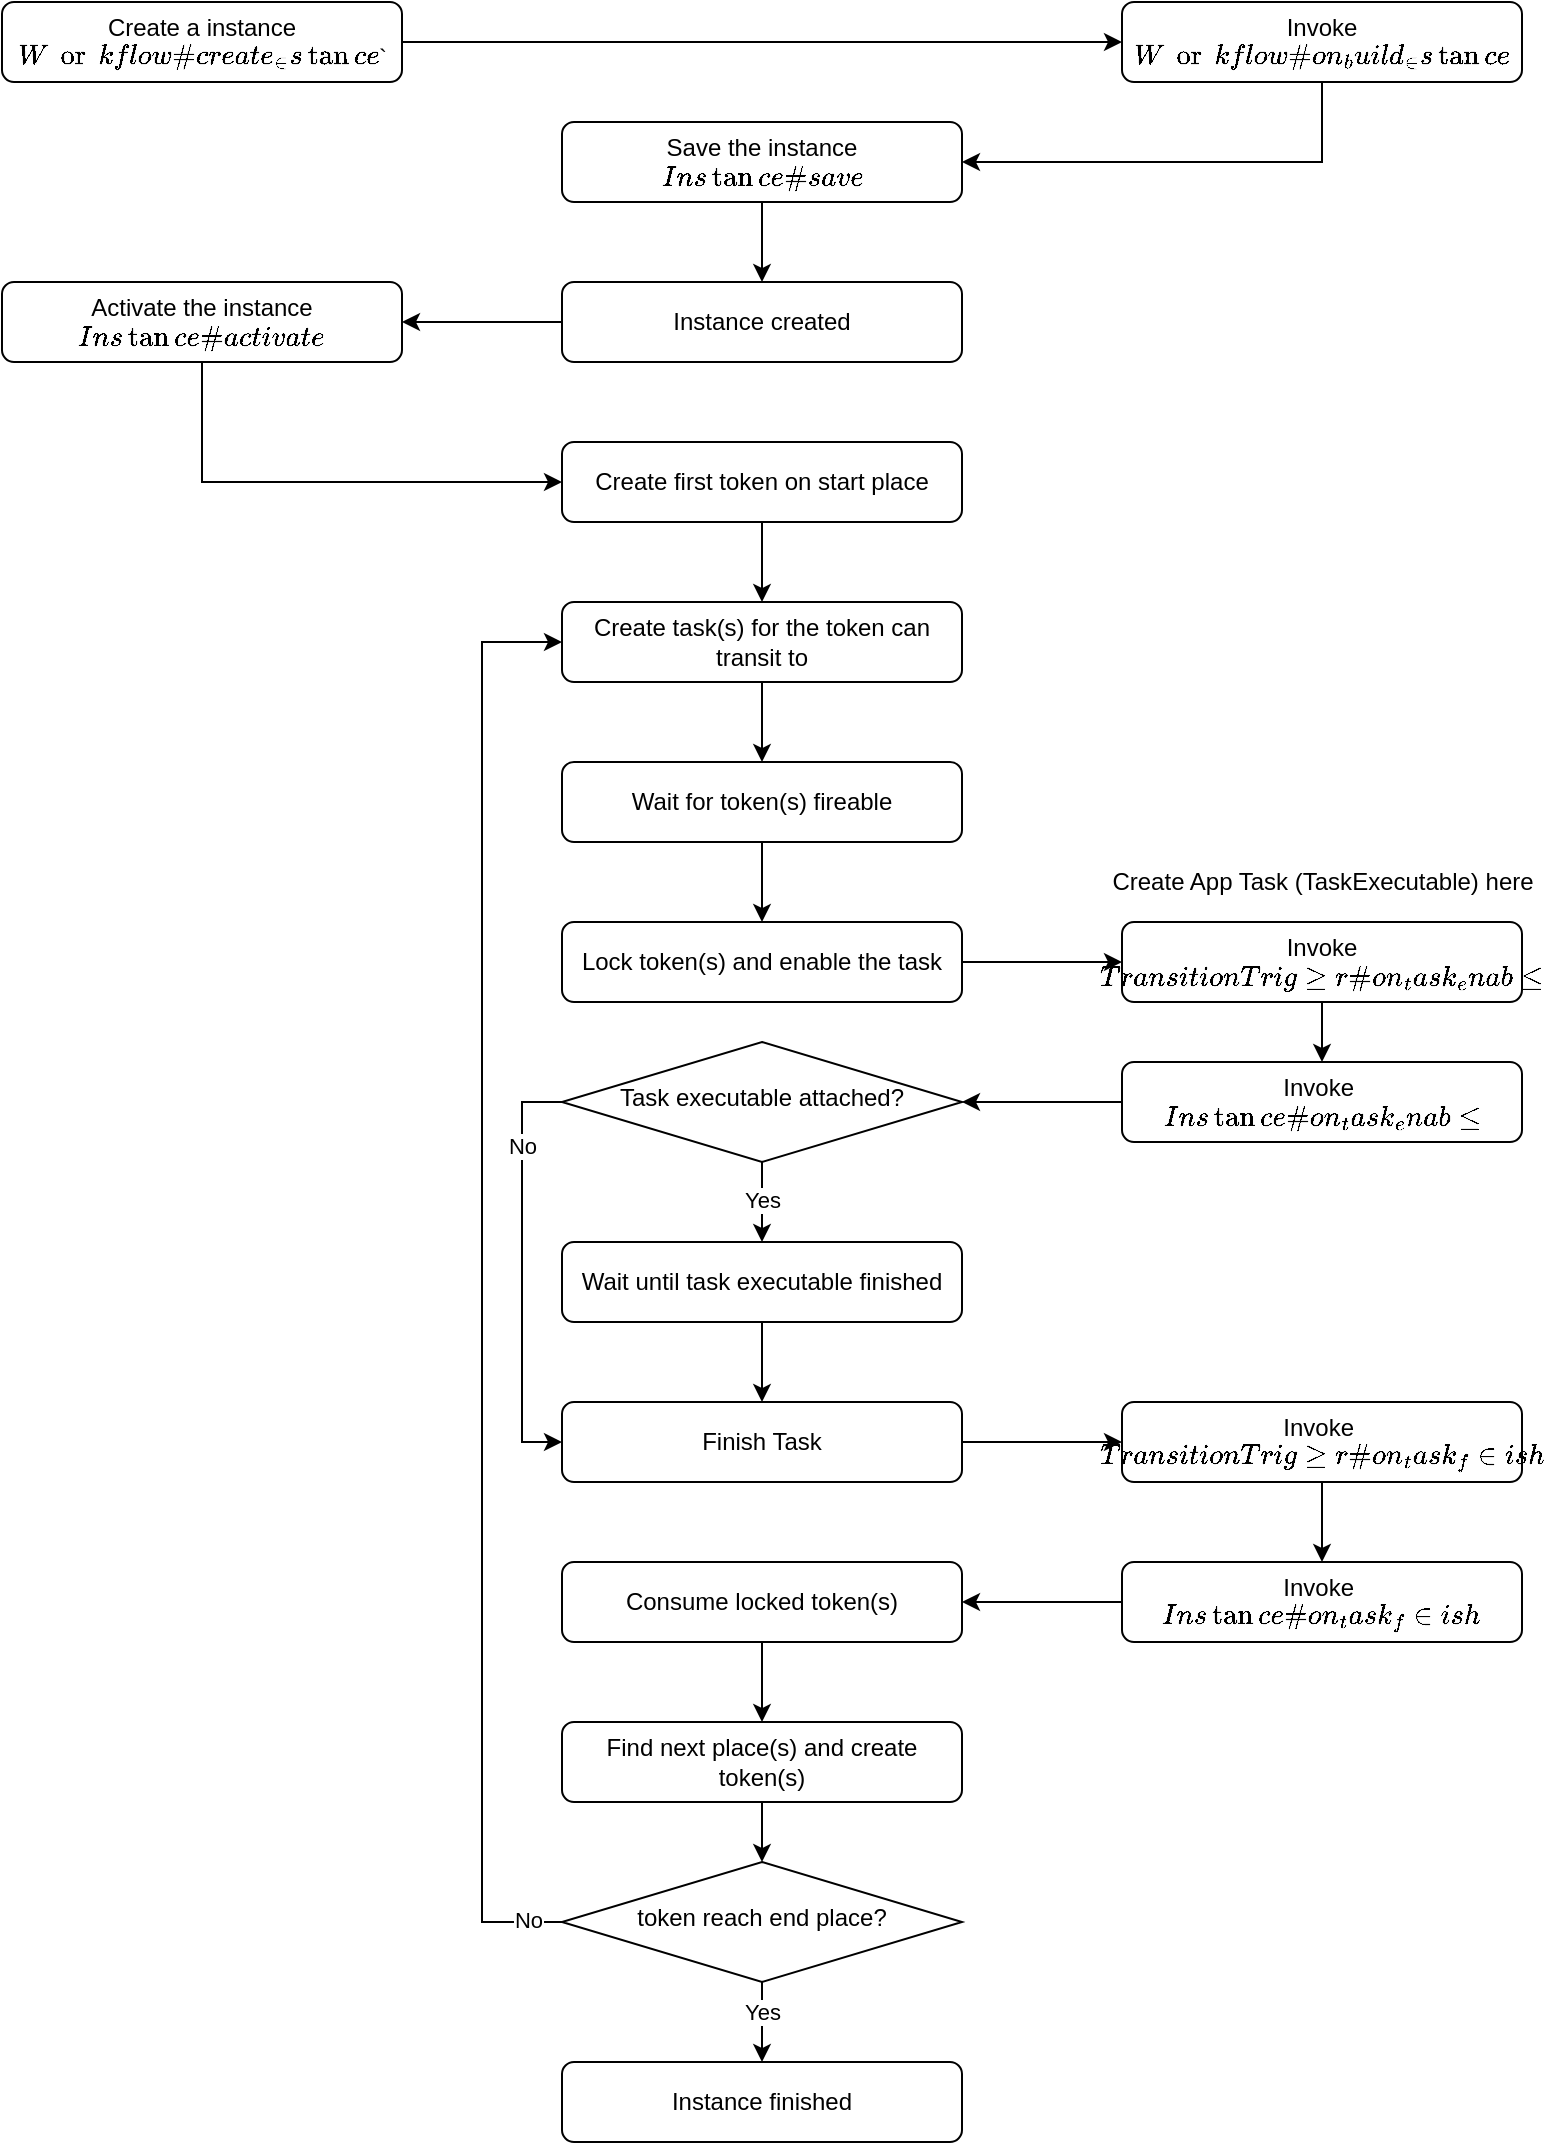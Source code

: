 <mxfile version="13.3.1" type="device"><diagram id="C5RBs43oDa-KdzZeNtuy" name="Page-1"><mxGraphModel dx="1106" dy="900" grid="1" gridSize="10" guides="1" tooltips="1" connect="1" arrows="1" fold="1" page="1" pageScale="1" pageWidth="827" pageHeight="1169" math="0" shadow="0"><root><mxCell id="WIyWlLk6GJQsqaUBKTNV-0"/><mxCell id="WIyWlLk6GJQsqaUBKTNV-1" parent="WIyWlLk6GJQsqaUBKTNV-0"/><mxCell id="4B-R0YEc0uj-QgziL0Zl-4" value="" style="edgeStyle=orthogonalEdgeStyle;rounded=0;orthogonalLoop=1;jettySize=auto;html=1;" parent="WIyWlLk6GJQsqaUBKTNV-1" source="WIyWlLk6GJQsqaUBKTNV-3" target="4B-R0YEc0uj-QgziL0Zl-3" edge="1"><mxGeometry relative="1" as="geometry"/></mxCell><mxCell id="WIyWlLk6GJQsqaUBKTNV-3" value="Instance created" style="rounded=1;whiteSpace=wrap;html=1;fontSize=12;glass=0;strokeWidth=1;shadow=0;" parent="WIyWlLk6GJQsqaUBKTNV-1" vertex="1"><mxGeometry x="320" y="200" width="200" height="40" as="geometry"/></mxCell><mxCell id="hKg1TA0ESgF8vcDtVUIK-6" style="edgeStyle=orthogonalEdgeStyle;rounded=0;orthogonalLoop=1;jettySize=auto;html=1;entryX=0;entryY=0.5;entryDx=0;entryDy=0;exitX=0.5;exitY=1;exitDx=0;exitDy=0;" parent="WIyWlLk6GJQsqaUBKTNV-1" source="4B-R0YEc0uj-QgziL0Zl-3" target="4B-R0YEc0uj-QgziL0Zl-6" edge="1"><mxGeometry relative="1" as="geometry"><mxPoint x="130" y="170" as="sourcePoint"/><Array as="points"><mxPoint x="140" y="300"/></Array></mxGeometry></mxCell><mxCell id="4B-R0YEc0uj-QgziL0Zl-3" value="Activate the instance&lt;br&gt;`Instance#activate`" style="rounded=1;whiteSpace=wrap;html=1;fontSize=12;glass=0;strokeWidth=1;shadow=0;" parent="WIyWlLk6GJQsqaUBKTNV-1" vertex="1"><mxGeometry x="40" y="200" width="200" height="40" as="geometry"/></mxCell><mxCell id="4B-R0YEc0uj-QgziL0Zl-15" value="" style="edgeStyle=orthogonalEdgeStyle;rounded=0;orthogonalLoop=1;jettySize=auto;html=1;" parent="WIyWlLk6GJQsqaUBKTNV-1" source="4B-R0YEc0uj-QgziL0Zl-6" target="4B-R0YEc0uj-QgziL0Zl-14" edge="1"><mxGeometry relative="1" as="geometry"/></mxCell><mxCell id="4B-R0YEc0uj-QgziL0Zl-6" value="Create first token on start place" style="rounded=1;whiteSpace=wrap;html=1;fontSize=12;glass=0;strokeWidth=1;shadow=0;" parent="WIyWlLk6GJQsqaUBKTNV-1" vertex="1"><mxGeometry x="320" y="280" width="200" height="40" as="geometry"/></mxCell><mxCell id="hKg1TA0ESgF8vcDtVUIK-31" style="edgeStyle=orthogonalEdgeStyle;rounded=0;orthogonalLoop=1;jettySize=auto;html=1;exitX=0.5;exitY=1;exitDx=0;exitDy=0;entryX=0.5;entryY=0;entryDx=0;entryDy=0;" parent="WIyWlLk6GJQsqaUBKTNV-1" source="4B-R0YEc0uj-QgziL0Zl-14" target="hKg1TA0ESgF8vcDtVUIK-29" edge="1"><mxGeometry relative="1" as="geometry"/></mxCell><mxCell id="4B-R0YEc0uj-QgziL0Zl-14" value="Create task(s) for the token can transit to" style="rounded=1;whiteSpace=wrap;html=1;fontSize=12;glass=0;strokeWidth=1;shadow=0;" parent="WIyWlLk6GJQsqaUBKTNV-1" vertex="1"><mxGeometry x="320" y="360" width="200" height="40" as="geometry"/></mxCell><mxCell id="hKg1TA0ESgF8vcDtVUIK-33" style="edgeStyle=orthogonalEdgeStyle;rounded=0;orthogonalLoop=1;jettySize=auto;html=1;exitX=1;exitY=0.5;exitDx=0;exitDy=0;entryX=0;entryY=0.5;entryDx=0;entryDy=0;" parent="WIyWlLk6GJQsqaUBKTNV-1" source="4B-R0YEc0uj-QgziL0Zl-26" target="4B-R0YEc0uj-QgziL0Zl-43" edge="1"><mxGeometry relative="1" as="geometry"/></mxCell><mxCell id="4B-R0YEc0uj-QgziL0Zl-26" value="Lock token(s) and enable the task" style="rounded=1;whiteSpace=wrap;html=1;fontSize=12;glass=0;strokeWidth=1;shadow=0;" parent="WIyWlLk6GJQsqaUBKTNV-1" vertex="1"><mxGeometry x="320" y="520" width="200" height="40" as="geometry"/></mxCell><mxCell id="4B-R0YEc0uj-QgziL0Zl-49" value="" style="edgeStyle=orthogonalEdgeStyle;rounded=0;orthogonalLoop=1;jettySize=auto;html=1;" parent="WIyWlLk6GJQsqaUBKTNV-1" source="4B-R0YEc0uj-QgziL0Zl-43" target="4B-R0YEc0uj-QgziL0Zl-48" edge="1"><mxGeometry relative="1" as="geometry"/></mxCell><mxCell id="4B-R0YEc0uj-QgziL0Zl-43" value="Invoke &lt;br&gt;`TransitionTrigger#on_task_enable`" style="rounded=1;whiteSpace=wrap;html=1;fontSize=12;glass=0;strokeWidth=1;shadow=0;" parent="WIyWlLk6GJQsqaUBKTNV-1" vertex="1"><mxGeometry x="600" y="520" width="200" height="40" as="geometry"/></mxCell><mxCell id="hKg1TA0ESgF8vcDtVUIK-38" style="edgeStyle=orthogonalEdgeStyle;rounded=0;orthogonalLoop=1;jettySize=auto;html=1;exitX=0;exitY=0.5;exitDx=0;exitDy=0;entryX=1;entryY=0.5;entryDx=0;entryDy=0;" parent="WIyWlLk6GJQsqaUBKTNV-1" source="4B-R0YEc0uj-QgziL0Zl-48" target="4B-R0YEc0uj-QgziL0Zl-40" edge="1"><mxGeometry relative="1" as="geometry"/></mxCell><mxCell id="4B-R0YEc0uj-QgziL0Zl-48" value="Invoke&amp;nbsp;&lt;br&gt;`Instance#on_task_enable`" style="rounded=1;whiteSpace=wrap;html=1;fontSize=12;glass=0;strokeWidth=1;shadow=0;" parent="WIyWlLk6GJQsqaUBKTNV-1" vertex="1"><mxGeometry x="600" y="590" width="200" height="40" as="geometry"/></mxCell><mxCell id="hKg1TA0ESgF8vcDtVUIK-39" style="edgeStyle=orthogonalEdgeStyle;rounded=0;orthogonalLoop=1;jettySize=auto;html=1;exitX=0.5;exitY=1;exitDx=0;exitDy=0;entryX=0.5;entryY=0;entryDx=0;entryDy=0;" parent="WIyWlLk6GJQsqaUBKTNV-1" source="4B-R0YEc0uj-QgziL0Zl-40" target="hKg1TA0ESgF8vcDtVUIK-37" edge="1"><mxGeometry relative="1" as="geometry"/></mxCell><mxCell id="hKg1TA0ESgF8vcDtVUIK-40" value="Yes" style="edgeLabel;html=1;align=center;verticalAlign=middle;resizable=0;points=[];" parent="hKg1TA0ESgF8vcDtVUIK-39" vertex="1" connectable="0"><mxGeometry x="-0.038" y="4" relative="1" as="geometry"><mxPoint x="-4" as="offset"/></mxGeometry></mxCell><mxCell id="hKg1TA0ESgF8vcDtVUIK-41" style="edgeStyle=orthogonalEdgeStyle;rounded=0;orthogonalLoop=1;jettySize=auto;html=1;exitX=0;exitY=0.5;exitDx=0;exitDy=0;entryX=0;entryY=0.5;entryDx=0;entryDy=0;" parent="WIyWlLk6GJQsqaUBKTNV-1" source="4B-R0YEc0uj-QgziL0Zl-40" target="4B-R0YEc0uj-QgziL0Zl-59" edge="1"><mxGeometry relative="1" as="geometry"/></mxCell><mxCell id="hKg1TA0ESgF8vcDtVUIK-42" value="No" style="edgeLabel;html=1;align=center;verticalAlign=middle;resizable=0;points=[];" parent="hKg1TA0ESgF8vcDtVUIK-41" vertex="1" connectable="0"><mxGeometry x="-0.634" relative="1" as="geometry"><mxPoint y="3.53" as="offset"/></mxGeometry></mxCell><mxCell id="4B-R0YEc0uj-QgziL0Zl-40" value="Task executable&amp;nbsp;attached?" style="rhombus;whiteSpace=wrap;html=1;shadow=0;fontFamily=Helvetica;fontSize=12;align=center;strokeWidth=1;spacing=6;spacingTop=-4;" parent="WIyWlLk6GJQsqaUBKTNV-1" vertex="1"><mxGeometry x="320" y="580" width="200" height="60" as="geometry"/></mxCell><mxCell id="4B-R0YEc0uj-QgziL0Zl-68" value="" style="edgeStyle=orthogonalEdgeStyle;rounded=0;orthogonalLoop=1;jettySize=auto;html=1;" parent="WIyWlLk6GJQsqaUBKTNV-1" source="4B-R0YEc0uj-QgziL0Zl-69" target="4B-R0YEc0uj-QgziL0Zl-67" edge="1"><mxGeometry relative="1" as="geometry"/></mxCell><mxCell id="4B-R0YEc0uj-QgziL0Zl-83" value="" style="edgeStyle=orthogonalEdgeStyle;rounded=0;orthogonalLoop=1;jettySize=auto;html=1;entryX=0;entryY=0.5;entryDx=0;entryDy=0;" parent="WIyWlLk6GJQsqaUBKTNV-1" source="4B-R0YEc0uj-QgziL0Zl-59" target="4B-R0YEc0uj-QgziL0Zl-82" edge="1"><mxGeometry relative="1" as="geometry"/></mxCell><mxCell id="4B-R0YEc0uj-QgziL0Zl-59" value="Finish Task" style="rounded=1;whiteSpace=wrap;html=1;fontSize=12;glass=0;strokeWidth=1;shadow=0;" parent="WIyWlLk6GJQsqaUBKTNV-1" vertex="1"><mxGeometry x="320" y="760" width="200" height="40" as="geometry"/></mxCell><mxCell id="4B-R0YEc0uj-QgziL0Zl-102" value="" style="edgeStyle=orthogonalEdgeStyle;rounded=0;orthogonalLoop=1;jettySize=auto;html=1;exitX=0;exitY=0.5;exitDx=0;exitDy=0;entryX=1;entryY=0.5;entryDx=0;entryDy=0;" parent="WIyWlLk6GJQsqaUBKTNV-1" source="hKg1TA0ESgF8vcDtVUIK-17" target="4B-R0YEc0uj-QgziL0Zl-69" edge="1"><mxGeometry relative="1" as="geometry"/></mxCell><mxCell id="4B-R0YEc0uj-QgziL0Zl-82" value="Invoke&amp;nbsp;&lt;br&gt;`TransitionTrigger#on_task_finish`" style="rounded=1;whiteSpace=wrap;html=1;fontSize=12;glass=0;strokeWidth=1;shadow=0;" parent="WIyWlLk6GJQsqaUBKTNV-1" vertex="1"><mxGeometry x="600" y="760" width="200" height="40" as="geometry"/></mxCell><mxCell id="4B-R0YEc0uj-QgziL0Zl-73" style="edgeStyle=orthogonalEdgeStyle;rounded=0;orthogonalLoop=1;jettySize=auto;html=1;entryX=0;entryY=0.5;entryDx=0;entryDy=0;exitX=0;exitY=0.5;exitDx=0;exitDy=0;" parent="WIyWlLk6GJQsqaUBKTNV-1" source="4B-R0YEc0uj-QgziL0Zl-88" target="4B-R0YEc0uj-QgziL0Zl-14" edge="1"><mxGeometry relative="1" as="geometry"><Array as="points"><mxPoint x="280" y="1020"/><mxPoint x="280" y="380"/></Array></mxGeometry></mxCell><mxCell id="hKg1TA0ESgF8vcDtVUIK-13" value="No" style="edgeLabel;html=1;align=center;verticalAlign=middle;resizable=0;points=[];" parent="4B-R0YEc0uj-QgziL0Zl-73" vertex="1" connectable="0"><mxGeometry x="-0.951" y="-1" relative="1" as="geometry"><mxPoint as="offset"/></mxGeometry></mxCell><mxCell id="4B-R0YEc0uj-QgziL0Zl-93" value="" style="edgeStyle=orthogonalEdgeStyle;rounded=0;orthogonalLoop=1;jettySize=auto;html=1;" parent="WIyWlLk6GJQsqaUBKTNV-1" source="4B-R0YEc0uj-QgziL0Zl-67" target="4B-R0YEc0uj-QgziL0Zl-88" edge="1"><mxGeometry relative="1" as="geometry"/></mxCell><mxCell id="4B-R0YEc0uj-QgziL0Zl-67" value="Find next place(s) and create token(s)" style="rounded=1;whiteSpace=wrap;html=1;fontSize=12;glass=0;strokeWidth=1;shadow=0;" parent="WIyWlLk6GJQsqaUBKTNV-1" vertex="1"><mxGeometry x="320" y="920" width="200" height="40" as="geometry"/></mxCell><mxCell id="4B-R0YEc0uj-QgziL0Zl-69" value="Consume locked token(s)" style="rounded=1;whiteSpace=wrap;html=1;fontSize=12;glass=0;strokeWidth=1;shadow=0;" parent="WIyWlLk6GJQsqaUBKTNV-1" vertex="1"><mxGeometry x="320" y="840" width="200" height="40" as="geometry"/></mxCell><mxCell id="hKg1TA0ESgF8vcDtVUIK-16" style="edgeStyle=orthogonalEdgeStyle;rounded=0;orthogonalLoop=1;jettySize=auto;html=1;exitX=0.5;exitY=1;exitDx=0;exitDy=0;entryX=0.5;entryY=0;entryDx=0;entryDy=0;" parent="WIyWlLk6GJQsqaUBKTNV-1" source="4B-R0YEc0uj-QgziL0Zl-88" target="hKg1TA0ESgF8vcDtVUIK-15" edge="1"><mxGeometry relative="1" as="geometry"/></mxCell><mxCell id="hKg1TA0ESgF8vcDtVUIK-28" value="Yes" style="edgeLabel;html=1;align=center;verticalAlign=middle;resizable=0;points=[];" parent="hKg1TA0ESgF8vcDtVUIK-16" vertex="1" connectable="0"><mxGeometry x="-0.267" relative="1" as="geometry"><mxPoint as="offset"/></mxGeometry></mxCell><mxCell id="4B-R0YEc0uj-QgziL0Zl-88" value="token reach end place?" style="rhombus;whiteSpace=wrap;html=1;shadow=0;fontFamily=Helvetica;fontSize=12;align=center;strokeWidth=1;spacing=6;spacingTop=-4;" parent="WIyWlLk6GJQsqaUBKTNV-1" vertex="1"><mxGeometry x="320" y="990" width="200" height="60" as="geometry"/></mxCell><mxCell id="hKg1TA0ESgF8vcDtVUIK-2" value="" style="edgeStyle=orthogonalEdgeStyle;rounded=0;orthogonalLoop=1;jettySize=auto;html=1;" parent="WIyWlLk6GJQsqaUBKTNV-1" source="hKg1TA0ESgF8vcDtVUIK-0" target="hKg1TA0ESgF8vcDtVUIK-1" edge="1"><mxGeometry relative="1" as="geometry"/></mxCell><mxCell id="hKg1TA0ESgF8vcDtVUIK-0" value="Create a instance&lt;br&gt;`Workflow#create_instance``" style="rounded=1;whiteSpace=wrap;html=1;fontSize=12;glass=0;strokeWidth=1;shadow=0;" parent="WIyWlLk6GJQsqaUBKTNV-1" vertex="1"><mxGeometry x="40" y="60" width="200" height="40" as="geometry"/></mxCell><mxCell id="hKg1TA0ESgF8vcDtVUIK-3" style="edgeStyle=orthogonalEdgeStyle;rounded=0;orthogonalLoop=1;jettySize=auto;html=1;exitX=0.5;exitY=1;exitDx=0;exitDy=0;entryX=1;entryY=0.5;entryDx=0;entryDy=0;" parent="WIyWlLk6GJQsqaUBKTNV-1" source="hKg1TA0ESgF8vcDtVUIK-1" target="hKg1TA0ESgF8vcDtVUIK-4" edge="1"><mxGeometry relative="1" as="geometry"/></mxCell><mxCell id="hKg1TA0ESgF8vcDtVUIK-1" value="Invoke&lt;br&gt;`Workflow#on_build_instance`" style="rounded=1;whiteSpace=wrap;html=1;fontSize=12;glass=0;strokeWidth=1;shadow=0;" parent="WIyWlLk6GJQsqaUBKTNV-1" vertex="1"><mxGeometry x="600" y="60" width="200" height="40" as="geometry"/></mxCell><mxCell id="hKg1TA0ESgF8vcDtVUIK-5" style="edgeStyle=orthogonalEdgeStyle;rounded=0;orthogonalLoop=1;jettySize=auto;html=1;exitX=0.5;exitY=1;exitDx=0;exitDy=0;entryX=0.5;entryY=0;entryDx=0;entryDy=0;" parent="WIyWlLk6GJQsqaUBKTNV-1" source="hKg1TA0ESgF8vcDtVUIK-4" target="WIyWlLk6GJQsqaUBKTNV-3" edge="1"><mxGeometry relative="1" as="geometry"><mxPoint x="410" y="130" as="targetPoint"/></mxGeometry></mxCell><mxCell id="hKg1TA0ESgF8vcDtVUIK-4" value="Save the instance&lt;br&gt;`Instance#save`" style="rounded=1;whiteSpace=wrap;html=1;fontSize=12;glass=0;strokeWidth=1;shadow=0;" parent="WIyWlLk6GJQsqaUBKTNV-1" vertex="1"><mxGeometry x="320" y="120" width="200" height="40" as="geometry"/></mxCell><mxCell id="hKg1TA0ESgF8vcDtVUIK-15" value="Instance finished" style="rounded=1;whiteSpace=wrap;html=1;fontSize=12;glass=0;strokeWidth=1;shadow=0;" parent="WIyWlLk6GJQsqaUBKTNV-1" vertex="1"><mxGeometry x="320" y="1090" width="200" height="40" as="geometry"/></mxCell><mxCell id="hKg1TA0ESgF8vcDtVUIK-17" value="Invoke&amp;nbsp;&lt;br&gt;`Instance#on_task_finish`" style="rounded=1;whiteSpace=wrap;html=1;fontSize=12;glass=0;strokeWidth=1;shadow=0;" parent="WIyWlLk6GJQsqaUBKTNV-1" vertex="1"><mxGeometry x="600" y="840" width="200" height="40" as="geometry"/></mxCell><mxCell id="hKg1TA0ESgF8vcDtVUIK-18" value="" style="edgeStyle=orthogonalEdgeStyle;rounded=0;orthogonalLoop=1;jettySize=auto;html=1;exitX=0.5;exitY=1;exitDx=0;exitDy=0;" parent="WIyWlLk6GJQsqaUBKTNV-1" source="4B-R0YEc0uj-QgziL0Zl-82" target="hKg1TA0ESgF8vcDtVUIK-17" edge="1"><mxGeometry relative="1" as="geometry"><mxPoint x="727" y="970" as="sourcePoint"/><mxPoint x="510" y="1010" as="targetPoint"/></mxGeometry></mxCell><mxCell id="hKg1TA0ESgF8vcDtVUIK-32" style="edgeStyle=orthogonalEdgeStyle;rounded=0;orthogonalLoop=1;jettySize=auto;html=1;exitX=0.5;exitY=1;exitDx=0;exitDy=0;entryX=0.5;entryY=0;entryDx=0;entryDy=0;" parent="WIyWlLk6GJQsqaUBKTNV-1" source="hKg1TA0ESgF8vcDtVUIK-29" target="4B-R0YEc0uj-QgziL0Zl-26" edge="1"><mxGeometry relative="1" as="geometry"/></mxCell><mxCell id="hKg1TA0ESgF8vcDtVUIK-29" value="Wait for token(s) fireable" style="rounded=1;whiteSpace=wrap;html=1;fontSize=12;glass=0;strokeWidth=1;shadow=0;" parent="WIyWlLk6GJQsqaUBKTNV-1" vertex="1"><mxGeometry x="320" y="440" width="200" height="40" as="geometry"/></mxCell><mxCell id="hKg1TA0ESgF8vcDtVUIK-43" style="edgeStyle=orthogonalEdgeStyle;rounded=0;orthogonalLoop=1;jettySize=auto;html=1;exitX=0.5;exitY=1;exitDx=0;exitDy=0;entryX=0.5;entryY=0;entryDx=0;entryDy=0;" parent="WIyWlLk6GJQsqaUBKTNV-1" source="hKg1TA0ESgF8vcDtVUIK-37" target="4B-R0YEc0uj-QgziL0Zl-59" edge="1"><mxGeometry relative="1" as="geometry"/></mxCell><mxCell id="hKg1TA0ESgF8vcDtVUIK-37" value="Wait until task executable finished" style="rounded=1;whiteSpace=wrap;html=1;fontSize=12;glass=0;strokeWidth=1;shadow=0;" parent="WIyWlLk6GJQsqaUBKTNV-1" vertex="1"><mxGeometry x="320" y="680" width="200" height="40" as="geometry"/></mxCell><mxCell id="75qboUhD5xE9oClOfBOX-0" value="&lt;span style=&quot;color: rgba(0 , 0 , 0 , 0) ; font-family: monospace ; font-size: 0px&quot;&gt;%3CmxGraphModel%3E%3Croot%3E%3CmxCell%20id%3D%220%22%2F%3E%3CmxCell%20id%3D%221%22%20parent%3D%220%22%2F%3E%3CmxCell%20id%3D%222%22%20value%3D%22Create%20App%20Task%20(Task%26lt%3Bspan%26gt%3BExecutable)%20here%26lt%3Bbr%26gt%3B%26lt%3B%2Fspan%26gt%3B%22%20style%3D%22text%3Bhtml%3D1%3Balign%3Dcenter%3BverticalAlign%3Dmiddle%3Bresizable%3D0%3Bpoints%3D%5B%5D%3Bautosize%3D1%3B%22%20vertex%3D%221%22%20parent%3D%221%22%3E%3CmxGeometry%20x%3D%22585%22%20y%3D%22490%22%20width%3D%22230%22%20height%3D%2220%22%20as%3D%22geometry%22%2F%3E%3C%2FmxCell%3E%3C%2Froot%3E%3C%2FmxGraphModel%3E&lt;/span&gt;" style="text;html=1;align=center;verticalAlign=middle;resizable=0;points=[];autosize=1;" vertex="1" parent="WIyWlLk6GJQsqaUBKTNV-1"><mxGeometry x="690" y="485" width="20" height="20" as="geometry"/></mxCell><mxCell id="75qboUhD5xE9oClOfBOX-1" value="Create App Task (Task&lt;span&gt;Executable) here&lt;br&gt;&lt;/span&gt;" style="text;html=1;align=center;verticalAlign=middle;resizable=0;points=[];autosize=1;" vertex="1" parent="WIyWlLk6GJQsqaUBKTNV-1"><mxGeometry x="585" y="490" width="230" height="20" as="geometry"/></mxCell></root></mxGraphModel></diagram></mxfile>